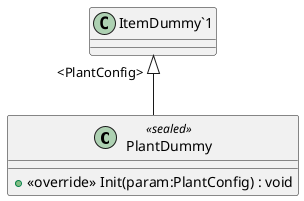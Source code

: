 @startuml
class PlantDummy <<sealed>> {
    + <<override>> Init(param:PlantConfig) : void
}
"ItemDummy`1" "<PlantConfig>" <|-- PlantDummy
@enduml
